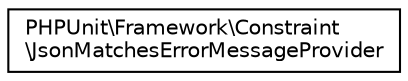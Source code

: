 digraph "Graphical Class Hierarchy"
{
  edge [fontname="Helvetica",fontsize="10",labelfontname="Helvetica",labelfontsize="10"];
  node [fontname="Helvetica",fontsize="10",shape=record];
  rankdir="LR";
  Node0 [label="PHPUnit\\Framework\\Constraint\l\\JsonMatchesErrorMessageProvider",height=0.2,width=0.4,color="black", fillcolor="white", style="filled",URL="$classPHPUnit_1_1Framework_1_1Constraint_1_1JsonMatchesErrorMessageProvider.html"];
}
